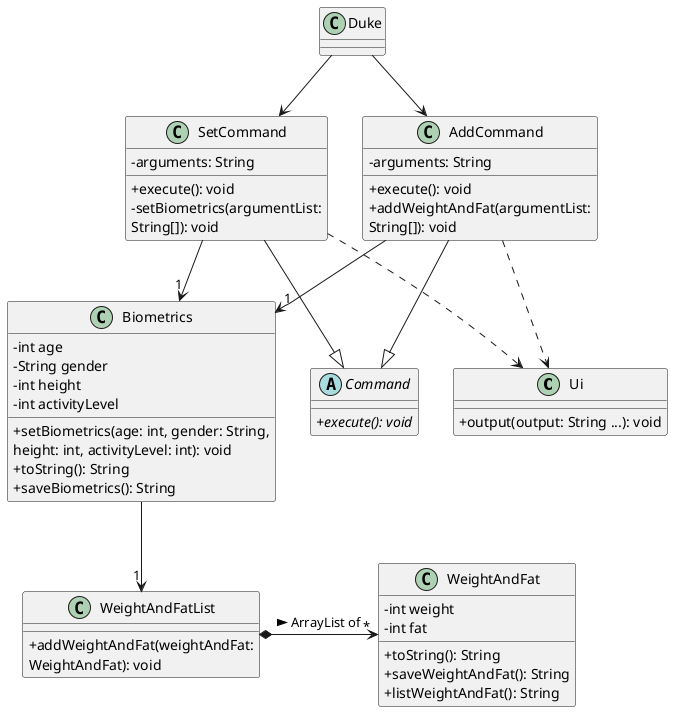 @startuml
'https://plantuml.com/class-diagram
skinparam classAttributeIconSize 0


class Ui {
+output(output: String ...): void
}
abstract class Command {
{abstract} +execute(): void
}
class AddCommand {
-arguments: String
+execute(): void
+addWeightAndFat(argumentList:
String[]): void
}
class SetCommand {
-arguments: String
+execute(): void
-setBiometrics(argumentList:
String[]): void
}
class Biometrics {
-int age
-String gender
-int height
-int activityLevel
+setBiometrics(age: int, gender: String,
height: int, activityLevel: int): void
+toString(): String
+saveBiometrics(): String
}
class WeightAndFat {
-int weight
-int fat
+toString(): String
+saveWeightAndFat(): String
+listWeightAndFat(): String
}
class WeightAndFatList {
+addWeightAndFat(weightAndFat:
WeightAndFat): void
}

AddCommand --|> Command
SetCommand --|> Command
Duke --> AddCommand
Duke --> SetCommand
SetCommand ..> Ui
AddCommand ..> Ui
AddCommand --> "1"Biometrics
SetCommand --> "1"Biometrics
Biometrics --> "1"WeightAndFatList
WeightAndFatList *-> "*"WeightAndFat : ArrayList of >

@enduml